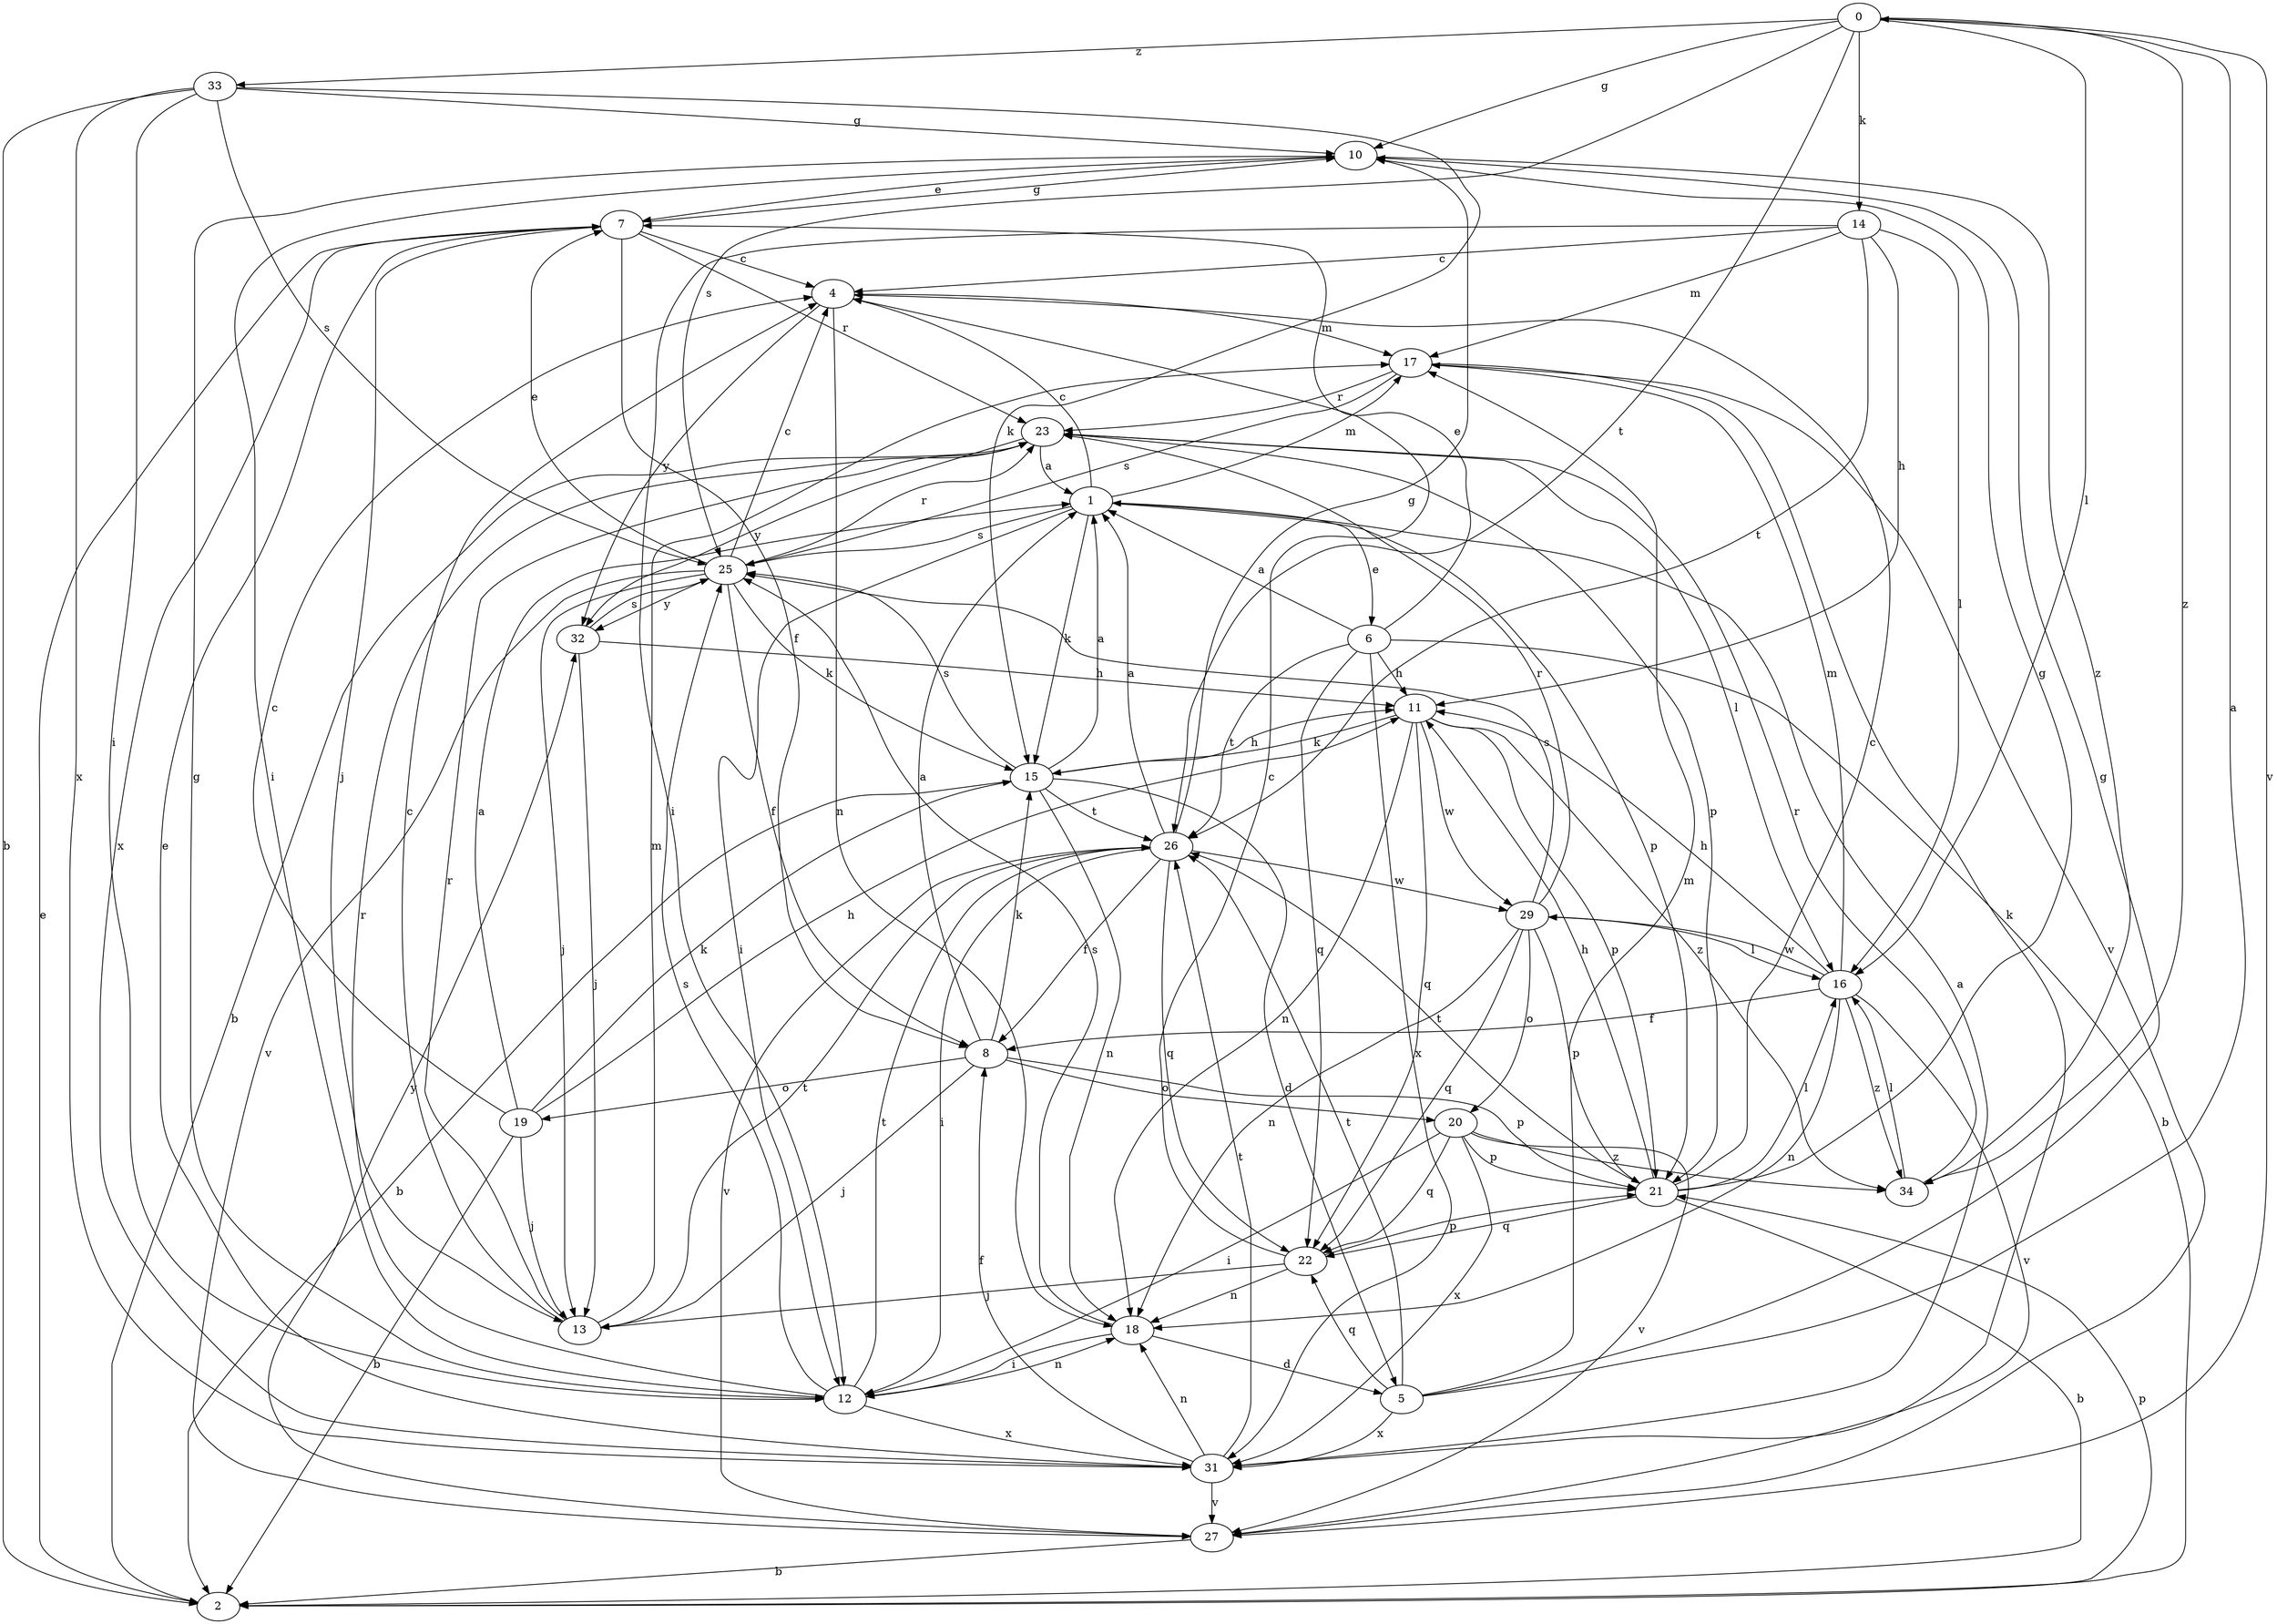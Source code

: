 strict digraph  {
0;
1;
2;
4;
5;
6;
7;
8;
10;
11;
12;
13;
14;
15;
16;
17;
18;
19;
20;
21;
22;
23;
25;
26;
27;
29;
31;
32;
33;
34;
0 -> 10  [label=g];
0 -> 14  [label=k];
0 -> 16  [label=l];
0 -> 25  [label=s];
0 -> 26  [label=t];
0 -> 27  [label=v];
0 -> 33  [label=z];
0 -> 34  [label=z];
1 -> 4  [label=c];
1 -> 6  [label=e];
1 -> 12  [label=i];
1 -> 15  [label=k];
1 -> 17  [label=m];
1 -> 21  [label=p];
1 -> 25  [label=s];
2 -> 7  [label=e];
2 -> 21  [label=p];
4 -> 17  [label=m];
4 -> 18  [label=n];
4 -> 32  [label=y];
5 -> 0  [label=a];
5 -> 10  [label=g];
5 -> 17  [label=m];
5 -> 22  [label=q];
5 -> 26  [label=t];
5 -> 31  [label=x];
6 -> 1  [label=a];
6 -> 2  [label=b];
6 -> 7  [label=e];
6 -> 11  [label=h];
6 -> 22  [label=q];
6 -> 26  [label=t];
6 -> 31  [label=x];
7 -> 4  [label=c];
7 -> 8  [label=f];
7 -> 10  [label=g];
7 -> 13  [label=j];
7 -> 23  [label=r];
7 -> 31  [label=x];
8 -> 1  [label=a];
8 -> 13  [label=j];
8 -> 15  [label=k];
8 -> 19  [label=o];
8 -> 20  [label=o];
8 -> 21  [label=p];
10 -> 7  [label=e];
10 -> 12  [label=i];
10 -> 34  [label=z];
11 -> 15  [label=k];
11 -> 18  [label=n];
11 -> 21  [label=p];
11 -> 22  [label=q];
11 -> 29  [label=w];
11 -> 34  [label=z];
12 -> 10  [label=g];
12 -> 18  [label=n];
12 -> 23  [label=r];
12 -> 25  [label=s];
12 -> 26  [label=t];
12 -> 31  [label=x];
13 -> 4  [label=c];
13 -> 17  [label=m];
13 -> 23  [label=r];
13 -> 26  [label=t];
14 -> 4  [label=c];
14 -> 11  [label=h];
14 -> 12  [label=i];
14 -> 16  [label=l];
14 -> 17  [label=m];
14 -> 26  [label=t];
15 -> 1  [label=a];
15 -> 2  [label=b];
15 -> 5  [label=d];
15 -> 11  [label=h];
15 -> 18  [label=n];
15 -> 25  [label=s];
15 -> 26  [label=t];
16 -> 8  [label=f];
16 -> 11  [label=h];
16 -> 17  [label=m];
16 -> 18  [label=n];
16 -> 27  [label=v];
16 -> 29  [label=w];
16 -> 34  [label=z];
17 -> 23  [label=r];
17 -> 25  [label=s];
17 -> 27  [label=v];
17 -> 31  [label=k];
18 -> 5  [label=d];
18 -> 12  [label=i];
18 -> 25  [label=s];
19 -> 1  [label=a];
19 -> 2  [label=b];
19 -> 4  [label=c];
19 -> 11  [label=h];
19 -> 13  [label=j];
19 -> 15  [label=k];
20 -> 12  [label=i];
20 -> 21  [label=p];
20 -> 22  [label=q];
20 -> 27  [label=v];
20 -> 31  [label=x];
20 -> 34  [label=z];
21 -> 2  [label=b];
21 -> 4  [label=c];
21 -> 10  [label=g];
21 -> 11  [label=h];
21 -> 16  [label=l];
21 -> 22  [label=q];
21 -> 26  [label=t];
22 -> 4  [label=c];
22 -> 13  [label=j];
22 -> 18  [label=n];
22 -> 21  [label=p];
23 -> 1  [label=a];
23 -> 2  [label=b];
23 -> 16  [label=l];
23 -> 21  [label=p];
23 -> 32  [label=y];
25 -> 4  [label=c];
25 -> 7  [label=e];
25 -> 8  [label=f];
25 -> 13  [label=j];
25 -> 15  [label=k];
25 -> 23  [label=r];
25 -> 27  [label=v];
25 -> 32  [label=y];
26 -> 1  [label=a];
26 -> 8  [label=f];
26 -> 10  [label=g];
26 -> 12  [label=i];
26 -> 22  [label=q];
26 -> 27  [label=v];
26 -> 29  [label=w];
27 -> 2  [label=b];
27 -> 32  [label=y];
29 -> 16  [label=l];
29 -> 18  [label=n];
29 -> 20  [label=o];
29 -> 21  [label=p];
29 -> 22  [label=q];
29 -> 23  [label=r];
29 -> 25  [label=s];
31 -> 1  [label=a];
31 -> 7  [label=e];
31 -> 8  [label=f];
31 -> 18  [label=n];
31 -> 26  [label=t];
31 -> 27  [label=v];
32 -> 11  [label=h];
32 -> 13  [label=j];
32 -> 25  [label=s];
33 -> 2  [label=b];
33 -> 10  [label=g];
33 -> 12  [label=i];
33 -> 15  [label=k];
33 -> 25  [label=s];
33 -> 31  [label=x];
34 -> 16  [label=l];
34 -> 23  [label=r];
}
